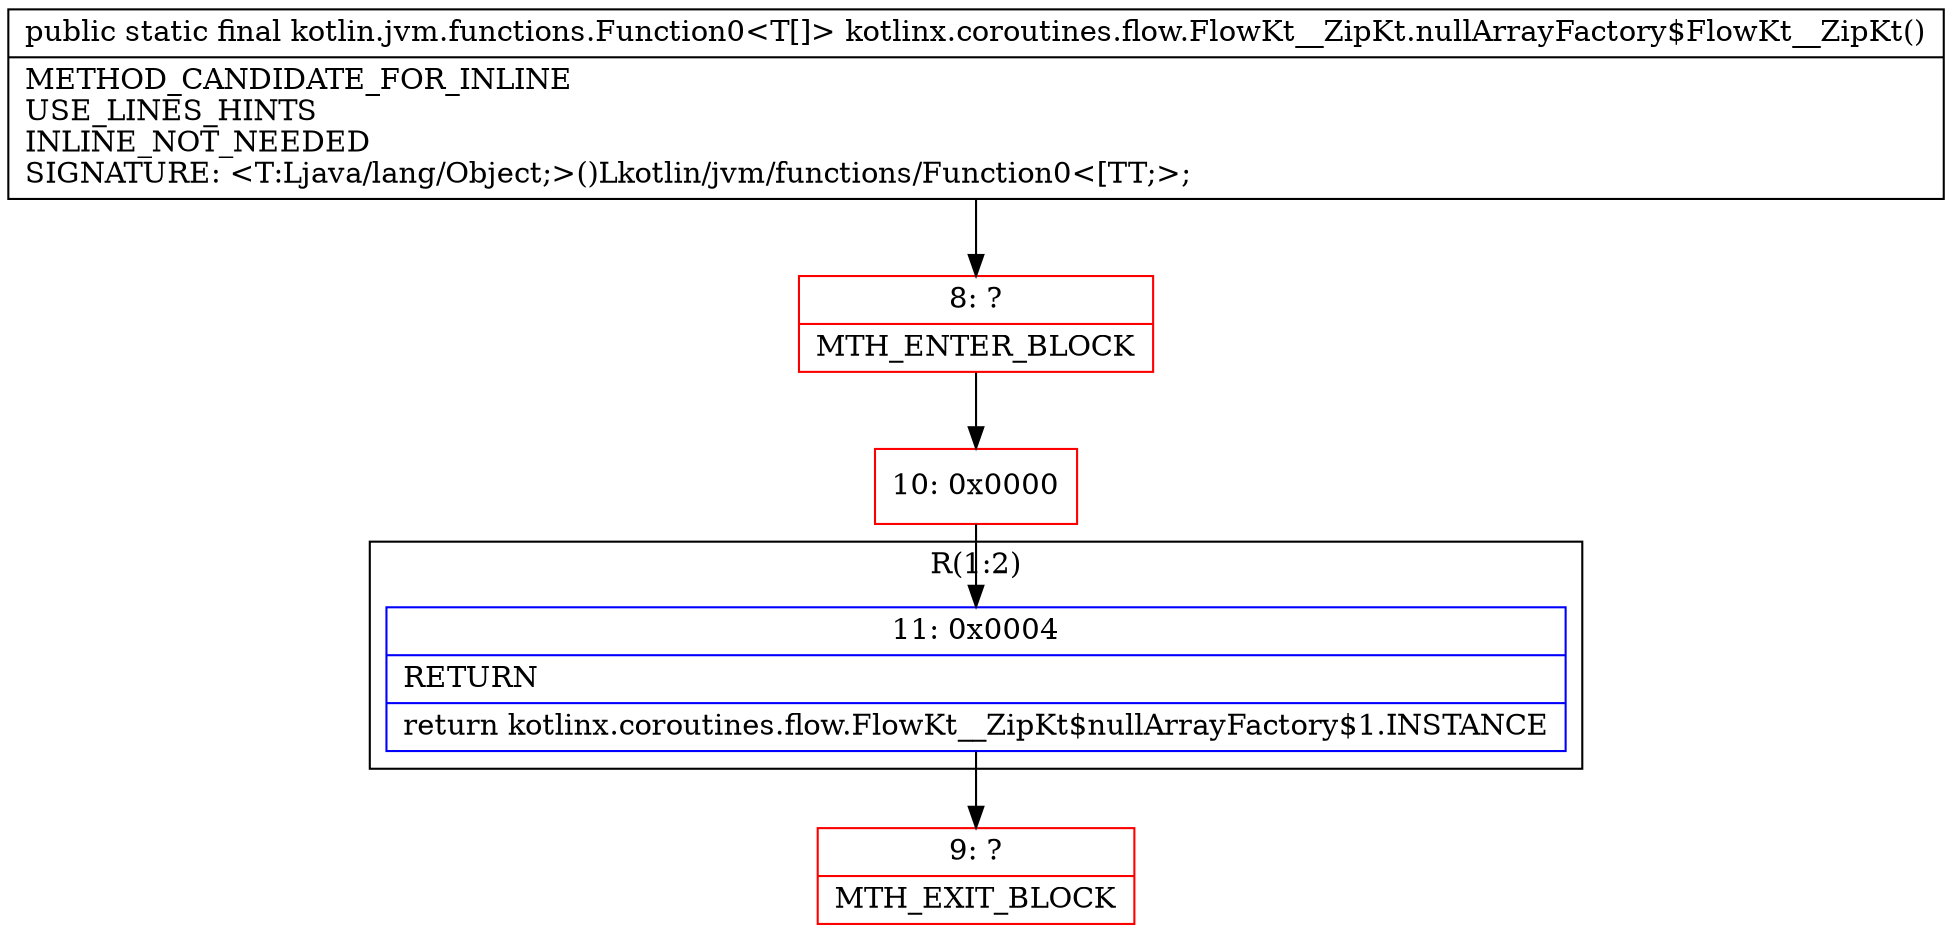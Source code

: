 digraph "CFG forkotlinx.coroutines.flow.FlowKt__ZipKt.nullArrayFactory$FlowKt__ZipKt()Lkotlin\/jvm\/functions\/Function0;" {
subgraph cluster_Region_2003726557 {
label = "R(1:2)";
node [shape=record,color=blue];
Node_11 [shape=record,label="{11\:\ 0x0004|RETURN\l|return kotlinx.coroutines.flow.FlowKt__ZipKt$nullArrayFactory$1.INSTANCE\l}"];
}
Node_8 [shape=record,color=red,label="{8\:\ ?|MTH_ENTER_BLOCK\l}"];
Node_10 [shape=record,color=red,label="{10\:\ 0x0000}"];
Node_9 [shape=record,color=red,label="{9\:\ ?|MTH_EXIT_BLOCK\l}"];
MethodNode[shape=record,label="{public static final kotlin.jvm.functions.Function0\<T[]\> kotlinx.coroutines.flow.FlowKt__ZipKt.nullArrayFactory$FlowKt__ZipKt()  | METHOD_CANDIDATE_FOR_INLINE\lUSE_LINES_HINTS\lINLINE_NOT_NEEDED\lSIGNATURE: \<T:Ljava\/lang\/Object;\>()Lkotlin\/jvm\/functions\/Function0\<[TT;\>;\l}"];
MethodNode -> Node_8;Node_11 -> Node_9;
Node_8 -> Node_10;
Node_10 -> Node_11;
}

